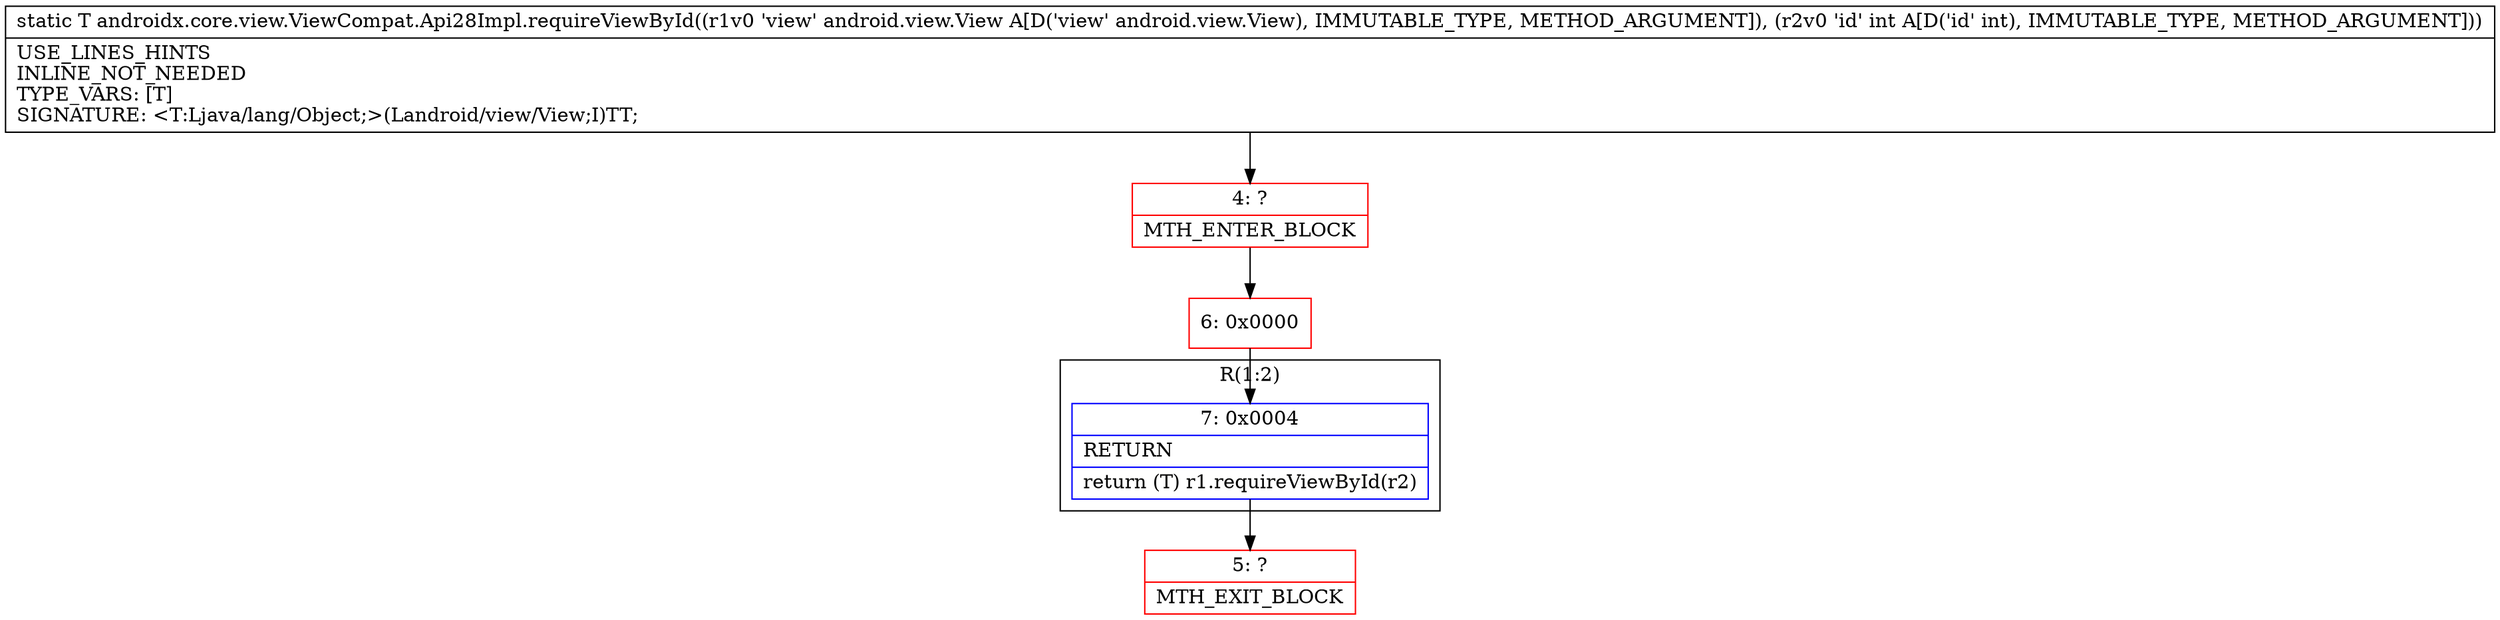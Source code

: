 digraph "CFG forandroidx.core.view.ViewCompat.Api28Impl.requireViewById(Landroid\/view\/View;I)Ljava\/lang\/Object;" {
subgraph cluster_Region_1791560488 {
label = "R(1:2)";
node [shape=record,color=blue];
Node_7 [shape=record,label="{7\:\ 0x0004|RETURN\l|return (T) r1.requireViewById(r2)\l}"];
}
Node_4 [shape=record,color=red,label="{4\:\ ?|MTH_ENTER_BLOCK\l}"];
Node_6 [shape=record,color=red,label="{6\:\ 0x0000}"];
Node_5 [shape=record,color=red,label="{5\:\ ?|MTH_EXIT_BLOCK\l}"];
MethodNode[shape=record,label="{static T androidx.core.view.ViewCompat.Api28Impl.requireViewById((r1v0 'view' android.view.View A[D('view' android.view.View), IMMUTABLE_TYPE, METHOD_ARGUMENT]), (r2v0 'id' int A[D('id' int), IMMUTABLE_TYPE, METHOD_ARGUMENT]))  | USE_LINES_HINTS\lINLINE_NOT_NEEDED\lTYPE_VARS: [T]\lSIGNATURE: \<T:Ljava\/lang\/Object;\>(Landroid\/view\/View;I)TT;\l}"];
MethodNode -> Node_4;Node_7 -> Node_5;
Node_4 -> Node_6;
Node_6 -> Node_7;
}

